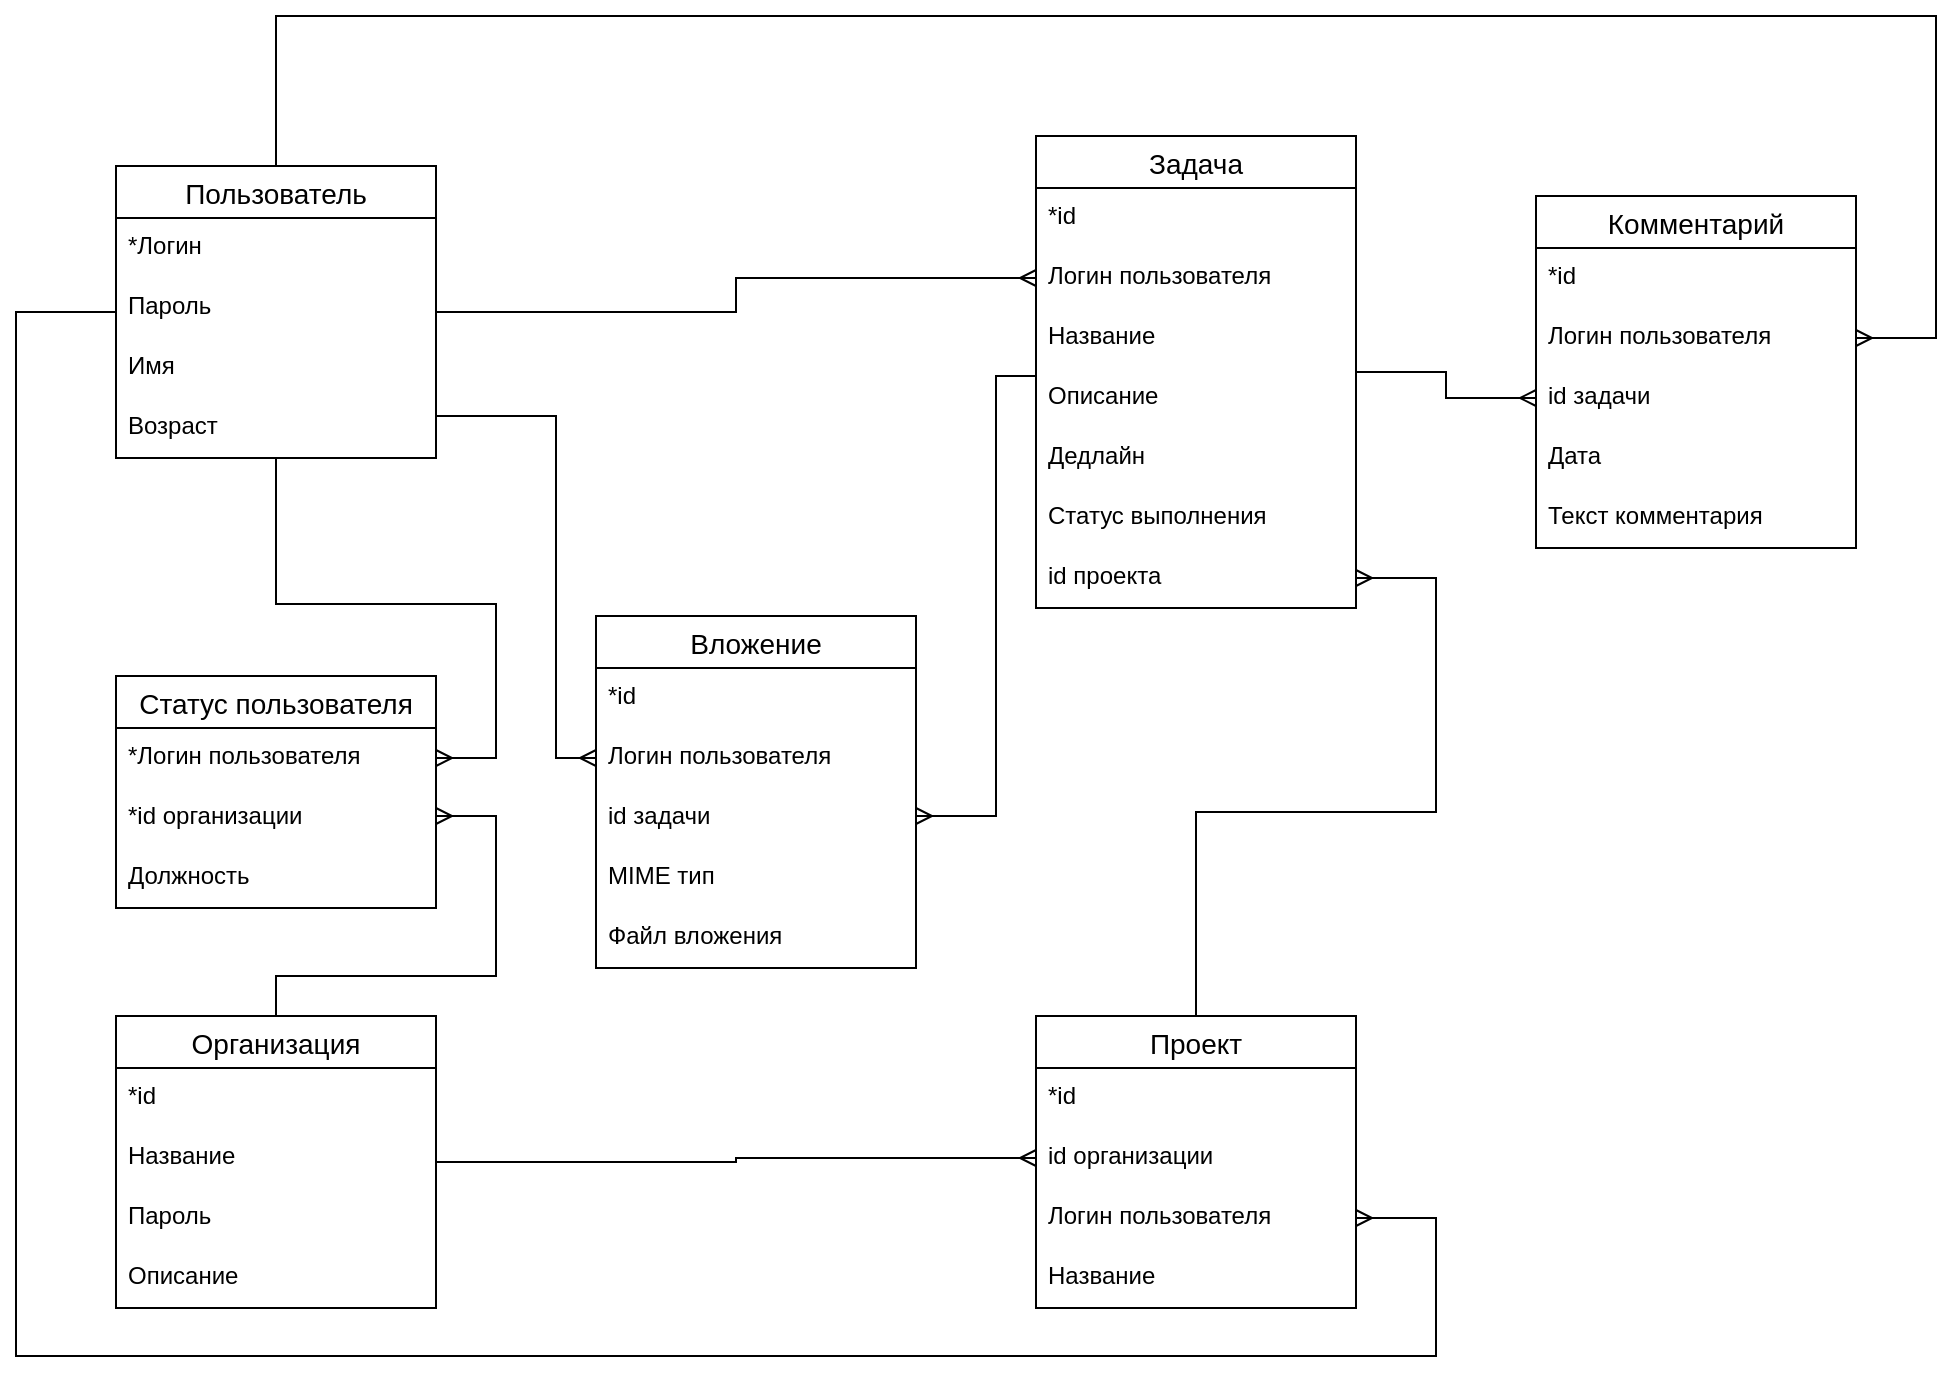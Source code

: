 <mxfile version="25.0.1">
  <diagram name="Страница — 1" id="iST4xyuJ9xFc4N34fi-f">
    <mxGraphModel dx="2901" dy="746" grid="1" gridSize="10" guides="1" tooltips="1" connect="1" arrows="1" fold="1" page="1" pageScale="1" pageWidth="827" pageHeight="1169" math="0" shadow="0">
      <root>
        <mxCell id="0" />
        <mxCell id="1" parent="0" />
        <mxCell id="-_qdXWi3a6Kh4_00hAuf-1" value="Пользователь" style="swimlane;fontStyle=0;childLayout=stackLayout;horizontal=1;startSize=26;horizontalStack=0;resizeParent=1;resizeParentMax=0;resizeLast=0;collapsible=1;marginBottom=0;align=center;fontSize=14;" vertex="1" parent="1">
          <mxGeometry x="-20" y="125" width="160" height="146" as="geometry" />
        </mxCell>
        <mxCell id="-_qdXWi3a6Kh4_00hAuf-2" value="*Логин" style="text;strokeColor=none;fillColor=none;spacingLeft=4;spacingRight=4;overflow=hidden;rotatable=0;points=[[0,0.5],[1,0.5]];portConstraint=eastwest;fontSize=12;whiteSpace=wrap;html=1;" vertex="1" parent="-_qdXWi3a6Kh4_00hAuf-1">
          <mxGeometry y="26" width="160" height="30" as="geometry" />
        </mxCell>
        <mxCell id="-_qdXWi3a6Kh4_00hAuf-3" value="Пароль" style="text;strokeColor=none;fillColor=none;spacingLeft=4;spacingRight=4;overflow=hidden;rotatable=0;points=[[0,0.5],[1,0.5]];portConstraint=eastwest;fontSize=12;whiteSpace=wrap;html=1;" vertex="1" parent="-_qdXWi3a6Kh4_00hAuf-1">
          <mxGeometry y="56" width="160" height="30" as="geometry" />
        </mxCell>
        <mxCell id="-_qdXWi3a6Kh4_00hAuf-4" value="Имя" style="text;strokeColor=none;fillColor=none;spacingLeft=4;spacingRight=4;overflow=hidden;rotatable=0;points=[[0,0.5],[1,0.5]];portConstraint=eastwest;fontSize=12;whiteSpace=wrap;html=1;" vertex="1" parent="-_qdXWi3a6Kh4_00hAuf-1">
          <mxGeometry y="86" width="160" height="30" as="geometry" />
        </mxCell>
        <mxCell id="-_qdXWi3a6Kh4_00hAuf-5" value="Возраст" style="text;strokeColor=none;fillColor=none;spacingLeft=4;spacingRight=4;overflow=hidden;rotatable=0;points=[[0,0.5],[1,0.5]];portConstraint=eastwest;fontSize=12;whiteSpace=wrap;html=1;" vertex="1" parent="-_qdXWi3a6Kh4_00hAuf-1">
          <mxGeometry y="116" width="160" height="30" as="geometry" />
        </mxCell>
        <mxCell id="-_qdXWi3a6Kh4_00hAuf-6" value="Организация" style="swimlane;fontStyle=0;childLayout=stackLayout;horizontal=1;startSize=26;horizontalStack=0;resizeParent=1;resizeParentMax=0;resizeLast=0;collapsible=1;marginBottom=0;align=center;fontSize=14;" vertex="1" parent="1">
          <mxGeometry x="-20" y="550" width="160" height="146" as="geometry" />
        </mxCell>
        <mxCell id="-_qdXWi3a6Kh4_00hAuf-7" value="*id" style="text;strokeColor=none;fillColor=none;spacingLeft=4;spacingRight=4;overflow=hidden;rotatable=0;points=[[0,0.5],[1,0.5]];portConstraint=eastwest;fontSize=12;whiteSpace=wrap;html=1;" vertex="1" parent="-_qdXWi3a6Kh4_00hAuf-6">
          <mxGeometry y="26" width="160" height="30" as="geometry" />
        </mxCell>
        <mxCell id="-_qdXWi3a6Kh4_00hAuf-8" value="Название" style="text;strokeColor=none;fillColor=none;spacingLeft=4;spacingRight=4;overflow=hidden;rotatable=0;points=[[0,0.5],[1,0.5]];portConstraint=eastwest;fontSize=12;whiteSpace=wrap;html=1;" vertex="1" parent="-_qdXWi3a6Kh4_00hAuf-6">
          <mxGeometry y="56" width="160" height="30" as="geometry" />
        </mxCell>
        <mxCell id="-_qdXWi3a6Kh4_00hAuf-9" value="Пароль" style="text;strokeColor=none;fillColor=none;spacingLeft=4;spacingRight=4;overflow=hidden;rotatable=0;points=[[0,0.5],[1,0.5]];portConstraint=eastwest;fontSize=12;whiteSpace=wrap;html=1;" vertex="1" parent="-_qdXWi3a6Kh4_00hAuf-6">
          <mxGeometry y="86" width="160" height="30" as="geometry" />
        </mxCell>
        <mxCell id="-_qdXWi3a6Kh4_00hAuf-10" value="Описание" style="text;strokeColor=none;fillColor=none;spacingLeft=4;spacingRight=4;overflow=hidden;rotatable=0;points=[[0,0.5],[1,0.5]];portConstraint=eastwest;fontSize=12;whiteSpace=wrap;html=1;" vertex="1" parent="-_qdXWi3a6Kh4_00hAuf-6">
          <mxGeometry y="116" width="160" height="30" as="geometry" />
        </mxCell>
        <mxCell id="-_qdXWi3a6Kh4_00hAuf-11" value="Задача" style="swimlane;fontStyle=0;childLayout=stackLayout;horizontal=1;startSize=26;horizontalStack=0;resizeParent=1;resizeParentMax=0;resizeLast=0;collapsible=1;marginBottom=0;align=center;fontSize=14;" vertex="1" parent="1">
          <mxGeometry x="440" y="110" width="160" height="236" as="geometry" />
        </mxCell>
        <mxCell id="-_qdXWi3a6Kh4_00hAuf-12" value="*id" style="text;strokeColor=none;fillColor=none;spacingLeft=4;spacingRight=4;overflow=hidden;rotatable=0;points=[[0,0.5],[1,0.5]];portConstraint=eastwest;fontSize=12;whiteSpace=wrap;html=1;" vertex="1" parent="-_qdXWi3a6Kh4_00hAuf-11">
          <mxGeometry y="26" width="160" height="30" as="geometry" />
        </mxCell>
        <mxCell id="-_qdXWi3a6Kh4_00hAuf-13" value="Логин пользователя" style="text;strokeColor=none;fillColor=none;spacingLeft=4;spacingRight=4;overflow=hidden;rotatable=0;points=[[0,0.5],[1,0.5]];portConstraint=eastwest;fontSize=12;whiteSpace=wrap;html=1;" vertex="1" parent="-_qdXWi3a6Kh4_00hAuf-11">
          <mxGeometry y="56" width="160" height="30" as="geometry" />
        </mxCell>
        <mxCell id="-_qdXWi3a6Kh4_00hAuf-14" value="Название" style="text;strokeColor=none;fillColor=none;spacingLeft=4;spacingRight=4;overflow=hidden;rotatable=0;points=[[0,0.5],[1,0.5]];portConstraint=eastwest;fontSize=12;whiteSpace=wrap;html=1;" vertex="1" parent="-_qdXWi3a6Kh4_00hAuf-11">
          <mxGeometry y="86" width="160" height="30" as="geometry" />
        </mxCell>
        <mxCell id="-_qdXWi3a6Kh4_00hAuf-15" value="Описание" style="text;strokeColor=none;fillColor=none;spacingLeft=4;spacingRight=4;overflow=hidden;rotatable=0;points=[[0,0.5],[1,0.5]];portConstraint=eastwest;fontSize=12;whiteSpace=wrap;html=1;" vertex="1" parent="-_qdXWi3a6Kh4_00hAuf-11">
          <mxGeometry y="116" width="160" height="30" as="geometry" />
        </mxCell>
        <mxCell id="-_qdXWi3a6Kh4_00hAuf-16" value="Дедлайн" style="text;strokeColor=none;fillColor=none;spacingLeft=4;spacingRight=4;overflow=hidden;rotatable=0;points=[[0,0.5],[1,0.5]];portConstraint=eastwest;fontSize=12;whiteSpace=wrap;html=1;" vertex="1" parent="-_qdXWi3a6Kh4_00hAuf-11">
          <mxGeometry y="146" width="160" height="30" as="geometry" />
        </mxCell>
        <mxCell id="-_qdXWi3a6Kh4_00hAuf-17" value="Статус выполнения" style="text;strokeColor=none;fillColor=none;spacingLeft=4;spacingRight=4;overflow=hidden;rotatable=0;points=[[0,0.5],[1,0.5]];portConstraint=eastwest;fontSize=12;whiteSpace=wrap;html=1;" vertex="1" parent="-_qdXWi3a6Kh4_00hAuf-11">
          <mxGeometry y="176" width="160" height="30" as="geometry" />
        </mxCell>
        <mxCell id="-_qdXWi3a6Kh4_00hAuf-18" value="id проекта" style="text;strokeColor=none;fillColor=none;spacingLeft=4;spacingRight=4;overflow=hidden;rotatable=0;points=[[0,0.5],[1,0.5]];portConstraint=eastwest;fontSize=12;whiteSpace=wrap;html=1;" vertex="1" parent="-_qdXWi3a6Kh4_00hAuf-11">
          <mxGeometry y="206" width="160" height="30" as="geometry" />
        </mxCell>
        <mxCell id="-_qdXWi3a6Kh4_00hAuf-19" value="Комментарий" style="swimlane;fontStyle=0;childLayout=stackLayout;horizontal=1;startSize=26;horizontalStack=0;resizeParent=1;resizeParentMax=0;resizeLast=0;collapsible=1;marginBottom=0;align=center;fontSize=14;" vertex="1" parent="1">
          <mxGeometry x="690" y="140" width="160" height="176" as="geometry" />
        </mxCell>
        <mxCell id="-_qdXWi3a6Kh4_00hAuf-20" value="*id" style="text;strokeColor=none;fillColor=none;spacingLeft=4;spacingRight=4;overflow=hidden;rotatable=0;points=[[0,0.5],[1,0.5]];portConstraint=eastwest;fontSize=12;whiteSpace=wrap;html=1;" vertex="1" parent="-_qdXWi3a6Kh4_00hAuf-19">
          <mxGeometry y="26" width="160" height="30" as="geometry" />
        </mxCell>
        <mxCell id="-_qdXWi3a6Kh4_00hAuf-21" value="Логин пользователя" style="text;strokeColor=none;fillColor=none;spacingLeft=4;spacingRight=4;overflow=hidden;rotatable=0;points=[[0,0.5],[1,0.5]];portConstraint=eastwest;fontSize=12;whiteSpace=wrap;html=1;" vertex="1" parent="-_qdXWi3a6Kh4_00hAuf-19">
          <mxGeometry y="56" width="160" height="30" as="geometry" />
        </mxCell>
        <mxCell id="-_qdXWi3a6Kh4_00hAuf-22" value="id задачи" style="text;strokeColor=none;fillColor=none;spacingLeft=4;spacingRight=4;overflow=hidden;rotatable=0;points=[[0,0.5],[1,0.5]];portConstraint=eastwest;fontSize=12;whiteSpace=wrap;html=1;" vertex="1" parent="-_qdXWi3a6Kh4_00hAuf-19">
          <mxGeometry y="86" width="160" height="30" as="geometry" />
        </mxCell>
        <mxCell id="-_qdXWi3a6Kh4_00hAuf-23" value="Дата" style="text;strokeColor=none;fillColor=none;spacingLeft=4;spacingRight=4;overflow=hidden;rotatable=0;points=[[0,0.5],[1,0.5]];portConstraint=eastwest;fontSize=12;whiteSpace=wrap;html=1;" vertex="1" parent="-_qdXWi3a6Kh4_00hAuf-19">
          <mxGeometry y="116" width="160" height="30" as="geometry" />
        </mxCell>
        <mxCell id="-_qdXWi3a6Kh4_00hAuf-24" value="Текст комментария" style="text;strokeColor=none;fillColor=none;spacingLeft=4;spacingRight=4;overflow=hidden;rotatable=0;points=[[0,0.5],[1,0.5]];portConstraint=eastwest;fontSize=12;whiteSpace=wrap;html=1;" vertex="1" parent="-_qdXWi3a6Kh4_00hAuf-19">
          <mxGeometry y="146" width="160" height="30" as="geometry" />
        </mxCell>
        <mxCell id="-_qdXWi3a6Kh4_00hAuf-25" value="Вложение" style="swimlane;fontStyle=0;childLayout=stackLayout;horizontal=1;startSize=26;horizontalStack=0;resizeParent=1;resizeParentMax=0;resizeLast=0;collapsible=1;marginBottom=0;align=center;fontSize=14;" vertex="1" parent="1">
          <mxGeometry x="220" y="350" width="160" height="176" as="geometry" />
        </mxCell>
        <mxCell id="-_qdXWi3a6Kh4_00hAuf-26" value="*id" style="text;strokeColor=none;fillColor=none;spacingLeft=4;spacingRight=4;overflow=hidden;rotatable=0;points=[[0,0.5],[1,0.5]];portConstraint=eastwest;fontSize=12;whiteSpace=wrap;html=1;" vertex="1" parent="-_qdXWi3a6Kh4_00hAuf-25">
          <mxGeometry y="26" width="160" height="30" as="geometry" />
        </mxCell>
        <mxCell id="-_qdXWi3a6Kh4_00hAuf-27" value="Логин пользователя" style="text;strokeColor=none;fillColor=none;spacingLeft=4;spacingRight=4;overflow=hidden;rotatable=0;points=[[0,0.5],[1,0.5]];portConstraint=eastwest;fontSize=12;whiteSpace=wrap;html=1;" vertex="1" parent="-_qdXWi3a6Kh4_00hAuf-25">
          <mxGeometry y="56" width="160" height="30" as="geometry" />
        </mxCell>
        <mxCell id="-_qdXWi3a6Kh4_00hAuf-28" value="id задачи" style="text;strokeColor=none;fillColor=none;spacingLeft=4;spacingRight=4;overflow=hidden;rotatable=0;points=[[0,0.5],[1,0.5]];portConstraint=eastwest;fontSize=12;whiteSpace=wrap;html=1;" vertex="1" parent="-_qdXWi3a6Kh4_00hAuf-25">
          <mxGeometry y="86" width="160" height="30" as="geometry" />
        </mxCell>
        <mxCell id="-_qdXWi3a6Kh4_00hAuf-29" value="MIME тип" style="text;strokeColor=none;fillColor=none;spacingLeft=4;spacingRight=4;overflow=hidden;rotatable=0;points=[[0,0.5],[1,0.5]];portConstraint=eastwest;fontSize=12;whiteSpace=wrap;html=1;" vertex="1" parent="-_qdXWi3a6Kh4_00hAuf-25">
          <mxGeometry y="116" width="160" height="30" as="geometry" />
        </mxCell>
        <mxCell id="-_qdXWi3a6Kh4_00hAuf-30" value="Файл вложения" style="text;strokeColor=none;fillColor=none;spacingLeft=4;spacingRight=4;overflow=hidden;rotatable=0;points=[[0,0.5],[1,0.5]];portConstraint=eastwest;fontSize=12;whiteSpace=wrap;html=1;" vertex="1" parent="-_qdXWi3a6Kh4_00hAuf-25">
          <mxGeometry y="146" width="160" height="30" as="geometry" />
        </mxCell>
        <mxCell id="-_qdXWi3a6Kh4_00hAuf-31" value="Проект" style="swimlane;fontStyle=0;childLayout=stackLayout;horizontal=1;startSize=26;horizontalStack=0;resizeParent=1;resizeParentMax=0;resizeLast=0;collapsible=1;marginBottom=0;align=center;fontSize=14;" vertex="1" parent="1">
          <mxGeometry x="440" y="550" width="160" height="146" as="geometry" />
        </mxCell>
        <mxCell id="-_qdXWi3a6Kh4_00hAuf-32" value="*id" style="text;strokeColor=none;fillColor=none;spacingLeft=4;spacingRight=4;overflow=hidden;rotatable=0;points=[[0,0.5],[1,0.5]];portConstraint=eastwest;fontSize=12;whiteSpace=wrap;html=1;" vertex="1" parent="-_qdXWi3a6Kh4_00hAuf-31">
          <mxGeometry y="26" width="160" height="30" as="geometry" />
        </mxCell>
        <mxCell id="-_qdXWi3a6Kh4_00hAuf-33" value="id организации" style="text;strokeColor=none;fillColor=none;spacingLeft=4;spacingRight=4;overflow=hidden;rotatable=0;points=[[0,0.5],[1,0.5]];portConstraint=eastwest;fontSize=12;whiteSpace=wrap;html=1;" vertex="1" parent="-_qdXWi3a6Kh4_00hAuf-31">
          <mxGeometry y="56" width="160" height="30" as="geometry" />
        </mxCell>
        <mxCell id="-_qdXWi3a6Kh4_00hAuf-34" value="Логин пользователя" style="text;strokeColor=none;fillColor=none;spacingLeft=4;spacingRight=4;overflow=hidden;rotatable=0;points=[[0,0.5],[1,0.5]];portConstraint=eastwest;fontSize=12;whiteSpace=wrap;html=1;" vertex="1" parent="-_qdXWi3a6Kh4_00hAuf-31">
          <mxGeometry y="86" width="160" height="30" as="geometry" />
        </mxCell>
        <mxCell id="-_qdXWi3a6Kh4_00hAuf-35" value="Название" style="text;strokeColor=none;fillColor=none;spacingLeft=4;spacingRight=4;overflow=hidden;rotatable=0;points=[[0,0.5],[1,0.5]];portConstraint=eastwest;fontSize=12;whiteSpace=wrap;html=1;" vertex="1" parent="-_qdXWi3a6Kh4_00hAuf-31">
          <mxGeometry y="116" width="160" height="30" as="geometry" />
        </mxCell>
        <mxCell id="-_qdXWi3a6Kh4_00hAuf-36" value="" style="edgeStyle=orthogonalEdgeStyle;fontSize=12;html=1;endArrow=ERmany;rounded=0;" edge="1" parent="1" source="-_qdXWi3a6Kh4_00hAuf-6" target="-_qdXWi3a6Kh4_00hAuf-33">
          <mxGeometry width="100" height="100" relative="1" as="geometry">
            <mxPoint x="540" y="530" as="sourcePoint" />
            <mxPoint x="640" y="430" as="targetPoint" />
          </mxGeometry>
        </mxCell>
        <mxCell id="-_qdXWi3a6Kh4_00hAuf-37" value="" style="fontSize=12;html=1;endArrow=ERmany;rounded=0;edgeStyle=orthogonalEdgeStyle;" edge="1" parent="1" source="-_qdXWi3a6Kh4_00hAuf-31" target="-_qdXWi3a6Kh4_00hAuf-18">
          <mxGeometry width="100" height="100" relative="1" as="geometry">
            <mxPoint x="580" y="390" as="sourcePoint" />
            <mxPoint x="680" y="290" as="targetPoint" />
            <Array as="points">
              <mxPoint x="520" y="448" />
              <mxPoint x="640" y="448" />
              <mxPoint x="640" y="331" />
            </Array>
          </mxGeometry>
        </mxCell>
        <mxCell id="-_qdXWi3a6Kh4_00hAuf-38" value="" style="edgeStyle=orthogonalEdgeStyle;fontSize=12;html=1;endArrow=ERmany;rounded=0;" edge="1" parent="1" source="-_qdXWi3a6Kh4_00hAuf-11" target="-_qdXWi3a6Kh4_00hAuf-22">
          <mxGeometry width="100" height="100" relative="1" as="geometry">
            <mxPoint x="580" y="390" as="sourcePoint" />
            <mxPoint x="680" y="290" as="targetPoint" />
          </mxGeometry>
        </mxCell>
        <mxCell id="-_qdXWi3a6Kh4_00hAuf-39" value="" style="edgeStyle=orthogonalEdgeStyle;fontSize=12;html=1;endArrow=ERmany;rounded=0;" edge="1" parent="1" source="-_qdXWi3a6Kh4_00hAuf-1" target="-_qdXWi3a6Kh4_00hAuf-34">
          <mxGeometry width="100" height="100" relative="1" as="geometry">
            <mxPoint x="-80" y="450" as="sourcePoint" />
            <mxPoint x="20" y="350" as="targetPoint" />
            <Array as="points">
              <mxPoint x="-70" y="198" />
              <mxPoint x="-70" y="720" />
              <mxPoint x="640" y="720" />
              <mxPoint x="640" y="651" />
            </Array>
          </mxGeometry>
        </mxCell>
        <mxCell id="-_qdXWi3a6Kh4_00hAuf-40" value="" style="edgeStyle=orthogonalEdgeStyle;fontSize=12;html=1;endArrow=ERmany;rounded=0;" edge="1" parent="1" source="-_qdXWi3a6Kh4_00hAuf-1" target="-_qdXWi3a6Kh4_00hAuf-21">
          <mxGeometry width="100" height="100" relative="1" as="geometry">
            <mxPoint x="340" y="110" as="sourcePoint" />
            <mxPoint x="440" y="10" as="targetPoint" />
            <Array as="points">
              <mxPoint x="60" y="50" />
              <mxPoint x="890" y="50" />
              <mxPoint x="890" y="211" />
            </Array>
          </mxGeometry>
        </mxCell>
        <mxCell id="-_qdXWi3a6Kh4_00hAuf-41" value="" style="edgeStyle=orthogonalEdgeStyle;fontSize=12;html=1;endArrow=ERmany;rounded=0;" edge="1" parent="1" source="-_qdXWi3a6Kh4_00hAuf-1" target="-_qdXWi3a6Kh4_00hAuf-13">
          <mxGeometry width="100" height="100" relative="1" as="geometry">
            <mxPoint x="300" y="390" as="sourcePoint" />
            <mxPoint x="210" y="198" as="targetPoint" />
          </mxGeometry>
        </mxCell>
        <mxCell id="-_qdXWi3a6Kh4_00hAuf-42" value="" style="edgeStyle=orthogonalEdgeStyle;fontSize=12;html=1;endArrow=ERmany;startArrow=none;rounded=0;startFill=0;" edge="1" parent="1" source="-_qdXWi3a6Kh4_00hAuf-11" target="-_qdXWi3a6Kh4_00hAuf-28">
          <mxGeometry width="100" height="100" relative="1" as="geometry">
            <mxPoint x="300" y="380" as="sourcePoint" />
            <mxPoint x="400" y="280" as="targetPoint" />
            <Array as="points">
              <mxPoint x="420" y="230" />
              <mxPoint x="420" y="450" />
            </Array>
          </mxGeometry>
        </mxCell>
        <mxCell id="-_qdXWi3a6Kh4_00hAuf-43" value="Статус пользователя" style="swimlane;fontStyle=0;childLayout=stackLayout;horizontal=1;startSize=26;horizontalStack=0;resizeParent=1;resizeParentMax=0;resizeLast=0;collapsible=1;marginBottom=0;align=center;fontSize=14;" vertex="1" parent="1">
          <mxGeometry x="-20" y="380" width="160" height="116" as="geometry" />
        </mxCell>
        <mxCell id="-_qdXWi3a6Kh4_00hAuf-44" value="*Логин пользователя" style="text;strokeColor=none;fillColor=none;spacingLeft=4;spacingRight=4;overflow=hidden;rotatable=0;points=[[0,0.5],[1,0.5]];portConstraint=eastwest;fontSize=12;whiteSpace=wrap;html=1;" vertex="1" parent="-_qdXWi3a6Kh4_00hAuf-43">
          <mxGeometry y="26" width="160" height="30" as="geometry" />
        </mxCell>
        <mxCell id="-_qdXWi3a6Kh4_00hAuf-45" value="*id организации" style="text;strokeColor=none;fillColor=none;spacingLeft=4;spacingRight=4;overflow=hidden;rotatable=0;points=[[0,0.5],[1,0.5]];portConstraint=eastwest;fontSize=12;whiteSpace=wrap;html=1;" vertex="1" parent="-_qdXWi3a6Kh4_00hAuf-43">
          <mxGeometry y="56" width="160" height="30" as="geometry" />
        </mxCell>
        <mxCell id="-_qdXWi3a6Kh4_00hAuf-46" value="Должность" style="text;strokeColor=none;fillColor=none;spacingLeft=4;spacingRight=4;overflow=hidden;rotatable=0;points=[[0,0.5],[1,0.5]];portConstraint=eastwest;fontSize=12;whiteSpace=wrap;html=1;" vertex="1" parent="-_qdXWi3a6Kh4_00hAuf-43">
          <mxGeometry y="86" width="160" height="30" as="geometry" />
        </mxCell>
        <mxCell id="-_qdXWi3a6Kh4_00hAuf-47" value="" style="edgeStyle=orthogonalEdgeStyle;fontSize=12;html=1;endArrow=ERmany;rounded=0;" edge="1" parent="1" source="-_qdXWi3a6Kh4_00hAuf-6" target="-_qdXWi3a6Kh4_00hAuf-45">
          <mxGeometry width="100" height="100" relative="1" as="geometry">
            <mxPoint x="300" y="480" as="sourcePoint" />
            <mxPoint x="400" y="380" as="targetPoint" />
            <Array as="points">
              <mxPoint x="60" y="530" />
              <mxPoint x="170" y="530" />
              <mxPoint x="170" y="450" />
            </Array>
          </mxGeometry>
        </mxCell>
        <mxCell id="-_qdXWi3a6Kh4_00hAuf-48" value="" style="edgeStyle=orthogonalEdgeStyle;fontSize=12;html=1;endArrow=ERmany;rounded=0;" edge="1" parent="1" source="-_qdXWi3a6Kh4_00hAuf-1" target="-_qdXWi3a6Kh4_00hAuf-44">
          <mxGeometry width="100" height="100" relative="1" as="geometry">
            <mxPoint x="220" y="430" as="sourcePoint" />
            <mxPoint x="320" y="330" as="targetPoint" />
            <Array as="points">
              <mxPoint x="60" y="344" />
              <mxPoint x="170" y="344" />
              <mxPoint x="170" y="421" />
            </Array>
          </mxGeometry>
        </mxCell>
        <mxCell id="-_qdXWi3a6Kh4_00hAuf-49" value="" style="edgeStyle=orthogonalEdgeStyle;fontSize=12;html=1;endArrow=ERmany;rounded=0;" edge="1" parent="1" source="-_qdXWi3a6Kh4_00hAuf-1" target="-_qdXWi3a6Kh4_00hAuf-27">
          <mxGeometry width="100" height="100" relative="1" as="geometry">
            <mxPoint x="380" y="450" as="sourcePoint" />
            <mxPoint x="480" y="350" as="targetPoint" />
            <Array as="points">
              <mxPoint x="200" y="250" />
              <mxPoint x="200" y="421" />
            </Array>
          </mxGeometry>
        </mxCell>
      </root>
    </mxGraphModel>
  </diagram>
</mxfile>
